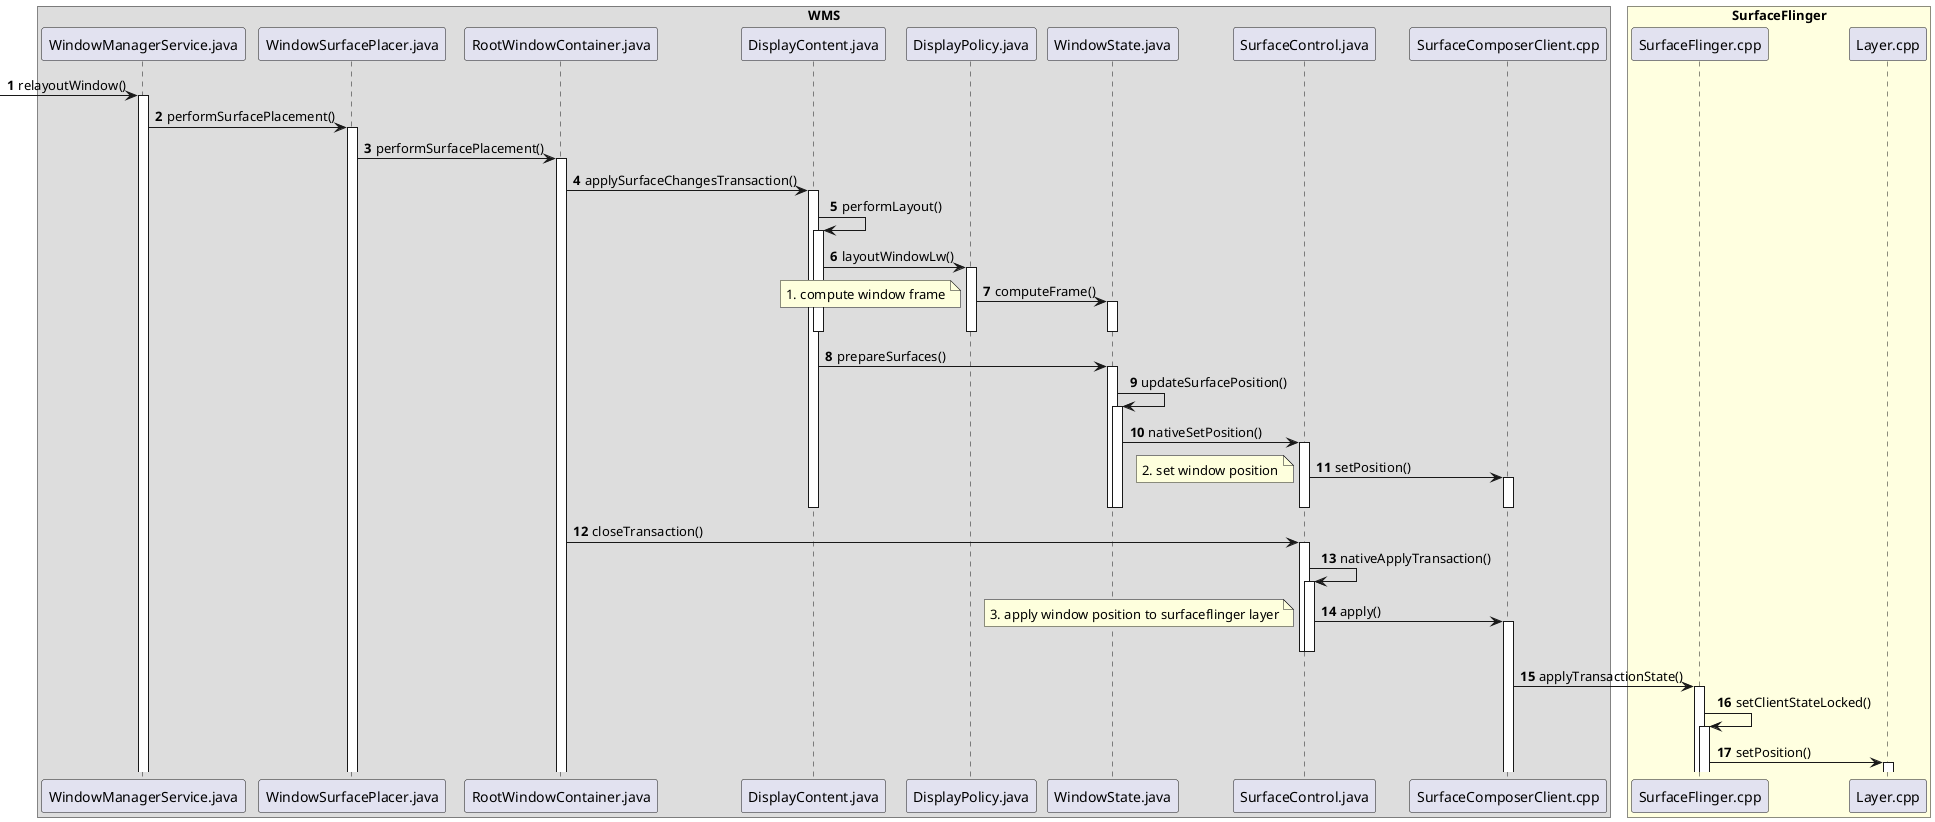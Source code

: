 @startuml
'https://plantuml.com/sequence-diagram



box "WMS"
participant WindowManagerService.java
participant WindowSurfacePlacer.java
participant RootWindowContainer.java
participant DisplayContent.java
participant DisplayContent.java
participant DisplayPolicy.java
participant WindowState.java
participant SurfaceControl.java
participant SurfaceComposerClient.cpp
end box
box "SurfaceFlinger" #LightYellow
participant SurfaceFlinger.cpp
participant Layer.cpp
end box

autonumber

 -> WindowManagerService.java: relayoutWindow()
activate WindowManagerService.java

WindowManagerService.java -> WindowSurfacePlacer.java: performSurfacePlacement()
activate WindowSurfacePlacer.java

WindowSurfacePlacer.java -> RootWindowContainer.java: performSurfacePlacement()
activate RootWindowContainer.java

RootWindowContainer.java -> DisplayContent.java: applySurfaceChangesTransaction()
activate DisplayContent.java
DisplayContent.java -> DisplayContent.java: performLayout()
activate DisplayContent.java

DisplayContent.java -> DisplayPolicy.java: layoutWindowLw()
activate DisplayPolicy.java

DisplayPolicy.java -> WindowState.java: computeFrame()
activate WindowState.java
deactivate WindowState.java
deactivate DisplayPolicy.java
deactivate DisplayContent.java
note left: 1. compute window frame

DisplayContent.java -> WindowState.java:prepareSurfaces()
activate WindowState.java

WindowState.java -> WindowState.java:updateSurfacePosition()
activate WindowState.java

WindowState.java -> SurfaceControl.java:nativeSetPosition()
activate SurfaceControl.java

SurfaceControl.java -> SurfaceComposerClient.cpp:setPosition()
note left: 2. set window position
activate SurfaceComposerClient.cpp
deactivate SurfaceComposerClient.cpp
deactivate DisplayContent.java
deactivate WindowState.java
deactivate WindowState.java
deactivate SurfaceControl.java


RootWindowContainer.java -> SurfaceControl.java: closeTransaction()
activate SurfaceControl.java

SurfaceControl.java -> SurfaceControl.java: nativeApplyTransaction()
activate SurfaceControl.java

SurfaceControl.java -> SurfaceComposerClient.cpp: apply()
note left: 3. apply window position to surfaceflinger layer
activate SurfaceComposerClient.cpp
deactivate SurfaceControl.java
deactivate SurfaceControl.java

SurfaceComposerClient.cpp -> SurfaceFlinger.cpp:applyTransactionState()
activate SurfaceFlinger.cpp
SurfaceFlinger.cpp -> SurfaceFlinger.cpp:setClientStateLocked()
activate SurfaceFlinger.cpp
SurfaceFlinger.cpp -> Layer.cpp:setPosition()
activate Layer.cpp


@enduml
